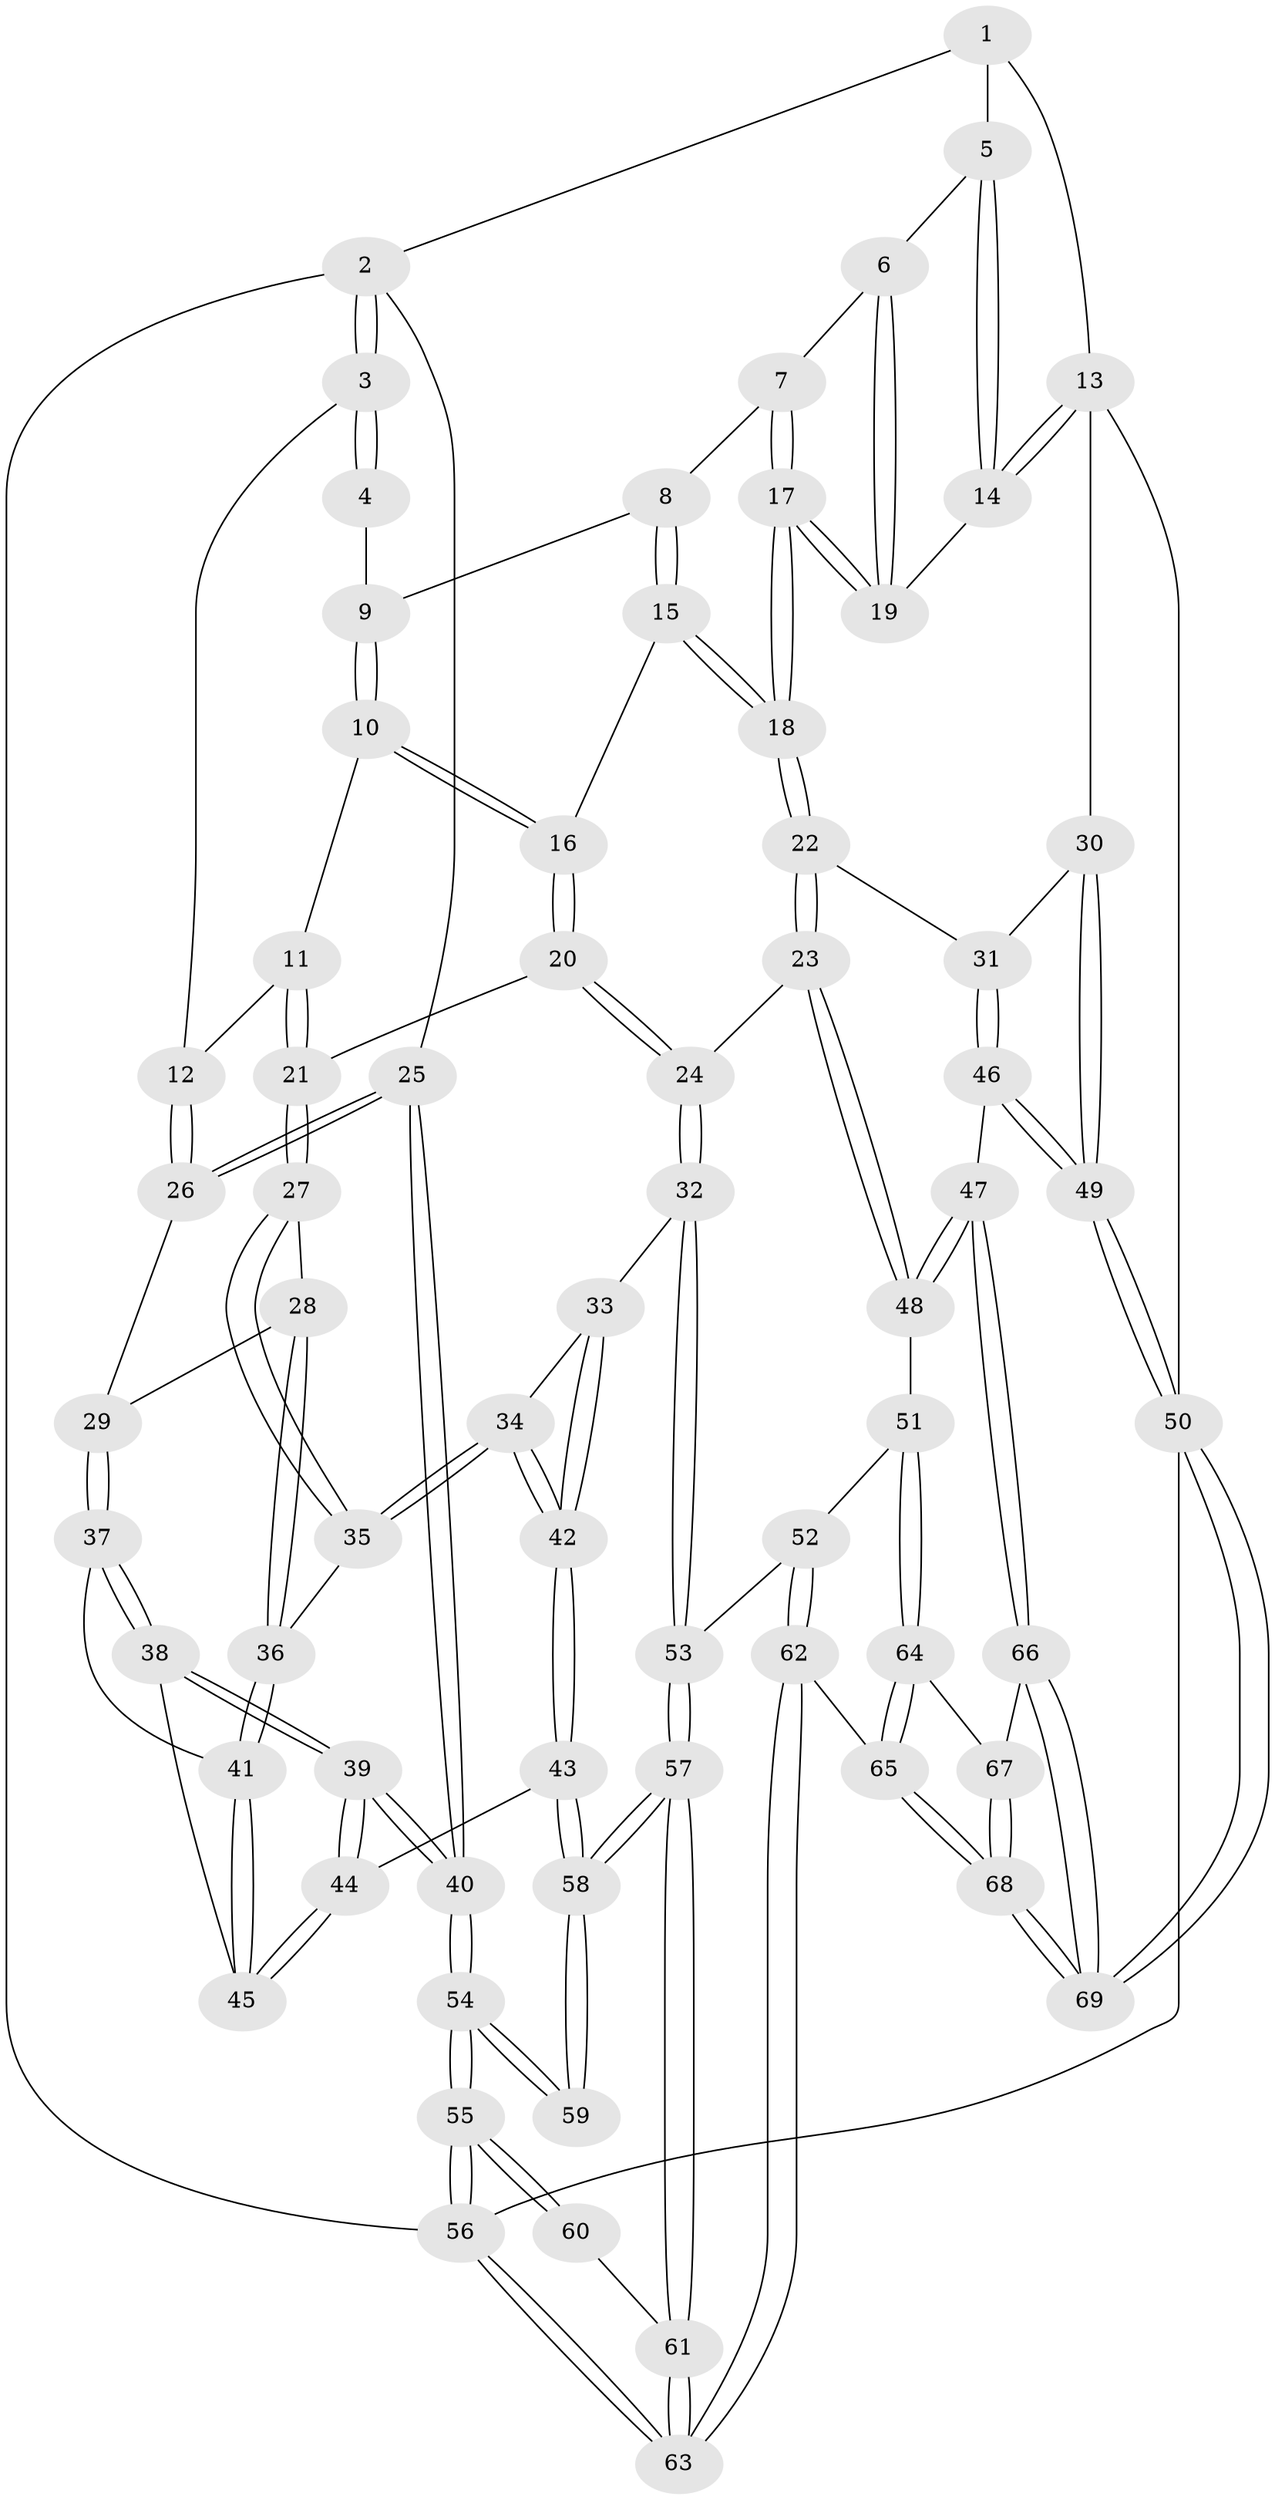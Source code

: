 // coarse degree distribution, {3: 0.35714285714285715, 4: 0.35714285714285715, 2: 0.17857142857142858, 5: 0.07142857142857142, 6: 0.03571428571428571}
// Generated by graph-tools (version 1.1) at 2025/54/03/04/25 22:54:21]
// undirected, 69 vertices, 169 edges
graph export_dot {
  node [color=gray90,style=filled];
  1 [pos="+0.7999820269527069+0"];
  2 [pos="+0+0"];
  3 [pos="+0.13632291362536653+0"];
  4 [pos="+0.2556190031021148+0"];
  5 [pos="+0.7609650595551648+0"];
  6 [pos="+0.742928498800391+0.051539853260872404"];
  7 [pos="+0.5017692031172257+0.12206121153037022"];
  8 [pos="+0.49137616503685155+0.1244671846880148"];
  9 [pos="+0.27882366424814065+0"];
  10 [pos="+0.30710792831527384+0.20124648123423247"];
  11 [pos="+0.17874741635033123+0.28110919045539273"];
  12 [pos="+0.10998308941858231+0.28571935607782706"];
  13 [pos="+1+0.2235199301808489"];
  14 [pos="+1+0.2130719803628091"];
  15 [pos="+0.4561678325047124+0.2738278644931423"];
  16 [pos="+0.43065263892572325+0.28574895189383687"];
  17 [pos="+0.7370302086942404+0.3623555675268329"];
  18 [pos="+0.7322669275668603+0.37719104919359664"];
  19 [pos="+0.7670964139494896+0.27669510767154015"];
  20 [pos="+0.4044382145442347+0.331633050848487"];
  21 [pos="+0.34122708441822774+0.3799766158583952"];
  22 [pos="+0.7335499710361226+0.38516928893697855"];
  23 [pos="+0.6713468440438529+0.5128100875316894"];
  24 [pos="+0.529071824753272+0.5516063135883459"];
  25 [pos="+0+0.38776915496203673"];
  26 [pos="+0.040548886936849965+0.35812325014497326"];
  27 [pos="+0.3203354064230655+0.4358923488035146"];
  28 [pos="+0.2535205763291106+0.4328977131922981"];
  29 [pos="+0.06507169158496727+0.384543941760874"];
  30 [pos="+1+0.36584804552168104"];
  31 [pos="+0.8512800895085538+0.4310738970554949"];
  32 [pos="+0.46434284428008343+0.593403435736308"];
  33 [pos="+0.4321519872151585+0.5773909057572247"];
  34 [pos="+0.3358820990618944+0.5125287451936376"];
  35 [pos="+0.3340162455354541+0.5097995328259078"];
  36 [pos="+0.18724262690494836+0.5326227677479957"];
  37 [pos="+0.09745223106225111+0.4469306745768672"];
  38 [pos="+0.0674592451854312+0.5884393933944846"];
  39 [pos="+0+0.6097470386410233"];
  40 [pos="+0+0.6074543596538281"];
  41 [pos="+0.17159538429062235+0.5377553914066241"];
  42 [pos="+0.21405037329227827+0.6716648555347126"];
  43 [pos="+0.18287034109874523+0.7015021788932715"];
  44 [pos="+0.18031812342306558+0.6978816775982668"];
  45 [pos="+0.17253436491315677+0.6711927014590079"];
  46 [pos="+1+0.7564556367132046"];
  47 [pos="+0.8674436353696944+0.7717082779893016"];
  48 [pos="+0.7349462094759537+0.674581218694103"];
  49 [pos="+1+0.7748812764876409"];
  50 [pos="+1+1"];
  51 [pos="+0.5623177635338686+0.8178777498448021"];
  52 [pos="+0.5031986472613976+0.8065121850702741"];
  53 [pos="+0.4349698926539091+0.7404804240264431"];
  54 [pos="+0+0.6891149866511587"];
  55 [pos="+0+1"];
  56 [pos="+0+1"];
  57 [pos="+0.2204776025046586+0.8058172264535765"];
  58 [pos="+0.20006343002667742+0.7700695892715246"];
  59 [pos="+0+0.7603458351441291"];
  60 [pos="+0.042429928778755184+0.8557040829643316"];
  61 [pos="+0.21510498574984174+0.8322515190657621"];
  62 [pos="+0.3569144229020531+1"];
  63 [pos="+0.234044181169842+1"];
  64 [pos="+0.5662029200357851+0.8232742065453074"];
  65 [pos="+0.5140263697625777+1"];
  66 [pos="+0.7686249966811274+0.9223228646824788"];
  67 [pos="+0.6054204631663253+0.8619444576654992"];
  68 [pos="+0.6112366762025045+1"];
  69 [pos="+0.7413419413371405+1"];
  1 -- 2;
  1 -- 5;
  1 -- 13;
  2 -- 3;
  2 -- 3;
  2 -- 25;
  2 -- 56;
  3 -- 4;
  3 -- 4;
  3 -- 12;
  4 -- 9;
  5 -- 6;
  5 -- 14;
  5 -- 14;
  6 -- 7;
  6 -- 19;
  6 -- 19;
  7 -- 8;
  7 -- 17;
  7 -- 17;
  8 -- 9;
  8 -- 15;
  8 -- 15;
  9 -- 10;
  9 -- 10;
  10 -- 11;
  10 -- 16;
  10 -- 16;
  11 -- 12;
  11 -- 21;
  11 -- 21;
  12 -- 26;
  12 -- 26;
  13 -- 14;
  13 -- 14;
  13 -- 30;
  13 -- 50;
  14 -- 19;
  15 -- 16;
  15 -- 18;
  15 -- 18;
  16 -- 20;
  16 -- 20;
  17 -- 18;
  17 -- 18;
  17 -- 19;
  17 -- 19;
  18 -- 22;
  18 -- 22;
  20 -- 21;
  20 -- 24;
  20 -- 24;
  21 -- 27;
  21 -- 27;
  22 -- 23;
  22 -- 23;
  22 -- 31;
  23 -- 24;
  23 -- 48;
  23 -- 48;
  24 -- 32;
  24 -- 32;
  25 -- 26;
  25 -- 26;
  25 -- 40;
  25 -- 40;
  26 -- 29;
  27 -- 28;
  27 -- 35;
  27 -- 35;
  28 -- 29;
  28 -- 36;
  28 -- 36;
  29 -- 37;
  29 -- 37;
  30 -- 31;
  30 -- 49;
  30 -- 49;
  31 -- 46;
  31 -- 46;
  32 -- 33;
  32 -- 53;
  32 -- 53;
  33 -- 34;
  33 -- 42;
  33 -- 42;
  34 -- 35;
  34 -- 35;
  34 -- 42;
  34 -- 42;
  35 -- 36;
  36 -- 41;
  36 -- 41;
  37 -- 38;
  37 -- 38;
  37 -- 41;
  38 -- 39;
  38 -- 39;
  38 -- 45;
  39 -- 40;
  39 -- 40;
  39 -- 44;
  39 -- 44;
  40 -- 54;
  40 -- 54;
  41 -- 45;
  41 -- 45;
  42 -- 43;
  42 -- 43;
  43 -- 44;
  43 -- 58;
  43 -- 58;
  44 -- 45;
  44 -- 45;
  46 -- 47;
  46 -- 49;
  46 -- 49;
  47 -- 48;
  47 -- 48;
  47 -- 66;
  47 -- 66;
  48 -- 51;
  49 -- 50;
  49 -- 50;
  50 -- 69;
  50 -- 69;
  50 -- 56;
  51 -- 52;
  51 -- 64;
  51 -- 64;
  52 -- 53;
  52 -- 62;
  52 -- 62;
  53 -- 57;
  53 -- 57;
  54 -- 55;
  54 -- 55;
  54 -- 59;
  54 -- 59;
  55 -- 56;
  55 -- 56;
  55 -- 60;
  55 -- 60;
  56 -- 63;
  56 -- 63;
  57 -- 58;
  57 -- 58;
  57 -- 61;
  57 -- 61;
  58 -- 59;
  58 -- 59;
  60 -- 61;
  61 -- 63;
  61 -- 63;
  62 -- 63;
  62 -- 63;
  62 -- 65;
  64 -- 65;
  64 -- 65;
  64 -- 67;
  65 -- 68;
  65 -- 68;
  66 -- 67;
  66 -- 69;
  66 -- 69;
  67 -- 68;
  67 -- 68;
  68 -- 69;
  68 -- 69;
}
